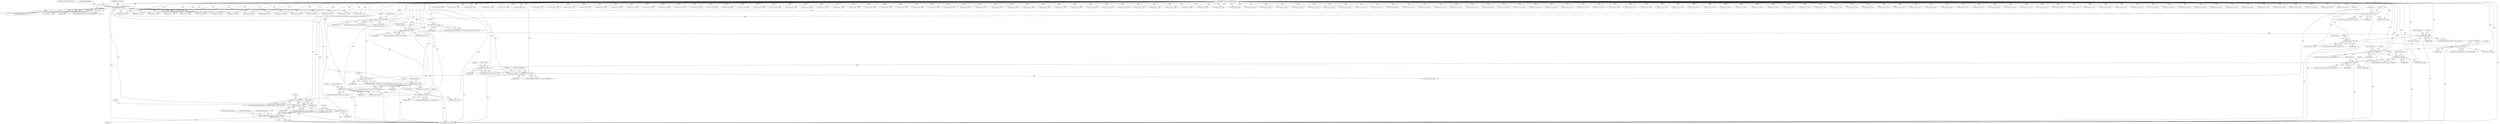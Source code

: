 digraph "0_ImageMagick_56d6e20de489113617cbbddaf41e92600a34db22@pointer" {
"1006223" [label="(Call,(const char *) tag)"];
"1006202" [label="(Call,(const char *) tag)"];
"1000212" [label="(Call,LogMagickEvent(CoderEvent,GetMagickModule(),\n    \"  SAX.startElement(%s\",tag))"];
"1000184" [label="(MethodParameterIn,const xmlChar *tag)"];
"1006193" [label="(Call,(const char *) tag)"];
"1005045" [label="(Call,(const char *) tag)"];
"1004943" [label="(Call,(const char *) tag)"];
"1004818" [label="(Call,(const char *) tag)"];
"1004809" [label="(Call,(const char *) tag)"];
"1004687" [label="(Call,(const char *) tag)"];
"1004429" [label="(Call,(const char *) tag)"];
"1004292" [label="(Call,(const char *) tag)"];
"1003293" [label="(Call,(const char *) tag)"];
"1003284" [label="(Call,(const char *) tag)"];
"1002933" [label="(Call,(const char *) tag)"];
"1002662" [label="(Call,(const char *) tag)"];
"1002478" [label="(Call,(const char *) tag)"];
"1002275" [label="(Call,(const char *) tag)"];
"1002266" [label="(Call,(const char *) tag)"];
"1001969" [label="(Call,(const char *) tag)"];
"1001717" [label="(Call,(const char *) tag)"];
"1006220" [label="(Call,ThrowMSLException(OptionError,\"NoImagesDefined\",\n                (const char *) tag))"];
"1004294" [label="(Identifier,tag)"];
"1002275" [label="(Call,(const char *) tag)"];
"1004687" [label="(Call,(const char *) tag)"];
"1009431" [label="(Call,(const char *) tag)"];
"1009757" [label="(Call,(const char *) tag)"];
"1017474" [label="(Call,(const char *) tag)"];
"1019458" [label="(Call,(const char *) tag)"];
"1008522" [label="(Call,(const char *) tag)"];
"1002481" [label="(Literal,\"charcoal\")"];
"1001707" [label="(Call,(const char *) tag)"];
"1003318" [label="(Call,(const char *) tag)"];
"1012979" [label="(Call,(const char *) tag)"];
"1018615" [label="(Call,(const char *) tag)"];
"1010089" [label="(Call,(const char *) tag)"];
"1014711" [label="(Call,(const char *) tag)"];
"1017207" [label="(Call,(const char *) tag)"];
"1016263" [label="(Call,(const char *) tag)"];
"1006222" [label="(Literal,\"NoImagesDefined\")"];
"1004820" [label="(Identifier,tag)"];
"1006220" [label="(Call,ThrowMSLException(OptionError,\"NoImagesDefined\",\n                (const char *) tag))"];
"1010572" [label="(Call,(const char *) tag)"];
"1014234" [label="(Call,(const char *) tag)"];
"1000215" [label="(Literal,\"  SAX.startElement(%s\")"];
"1014884" [label="(Call,(const char *) tag)"];
"1006225" [label="(Identifier,tag)"];
"1004963" [label="(Call,(const char *) tag)"];
"1015073" [label="(Call,(const char *) tag)"];
"1014690" [label="(Call,(const char *) tag)"];
"1004291" [label="(Call,LocaleCompare((const char *) tag,\"contrast\"))"];
"1010594" [label="(Call,(const char *) tag)"];
"1003296" [label="(Literal,\"composite\")"];
"1007928" [label="(Call,(const char *) tag)"];
"1004817" [label="(Call,LocaleCompare((const char *) tag,\"despeckle\"))"];
"1008840" [label="(Call,(const char *) tag)"];
"1004313" [label="(Call,(const char *) tag)"];
"1000212" [label="(Call,LogMagickEvent(CoderEvent,GetMagickModule(),\n    \"  SAX.startElement(%s\",tag))"];
"1004806" [label="(Call,ThrowMSLException(OptionError,\"UnrecognizedElement\",(const char *) tag))"];
"1003286" [label="(Identifier,tag)"];
"1004818" [label="(Call,(const char *) tag)"];
"1009653" [label="(Call,(const char *) tag)"];
"1016285" [label="(Call,(const char *) tag)"];
"1002277" [label="(Identifier,tag)"];
"1008531" [label="(Call,(const char *) tag)"];
"1015472" [label="(Call,(const char *) tag)"];
"1005044" [label="(Call,LocaleCompare((const char *) tag,\"draw\"))"];
"1010871" [label="(Call,(const char *) tag)"];
"1018398" [label="(Call,(const char *) tag)"];
"1006204" [label="(Identifier,tag)"];
"1015494" [label="(Call,(const char *) tag)"];
"1001720" [label="(Literal,\"blur\")"];
"1002274" [label="(Call,LocaleCompare((const char *) tag,\"colorize\"))"];
"1004295" [label="(Literal,\"contrast\")"];
"1002661" [label="(Call,LocaleCompare((const char *) tag,\"chop\"))"];
"1010400" [label="(Call,(const char *) tag)"];
"1010059" [label="(Call,(const char *) tag)"];
"1001969" [label="(Call,(const char *) tag)"];
"1013000" [label="(Call,(const char *) tag)"];
"1004428" [label="(Call,LocaleCompare((const char *) tag,\"crop\"))"];
"1000216" [label="(Identifier,tag)"];
"1009062" [label="(Call,(const char *) tag)"];
"1010891" [label="(Call,(const char *) tag)"];
"1004945" [label="(Identifier,tag)"];
"1006195" [label="(Identifier,tag)"];
"1013592" [label="(Call,(const char *) tag)"];
"1017925" [label="(Call,(const char *) tag)"];
"1002665" [label="(Literal,\"chop\")"];
"1004809" [label="(Call,(const char *) tag)"];
"1001971" [label="(Identifier,tag)"];
"1018828" [label="(Call,(const char *) tag)"];
"1004689" [label="(Identifier,tag)"];
"1004946" [label="(Literal,\"display\")"];
"1000286" [label="(Call,(const char *) tag)"];
"1019588" [label="(Call,(const char *) tag)"];
"1009632" [label="(Call,(const char *) tag)"];
"1004942" [label="(Call,LocaleCompare((const char *) tag,\"display\"))"];
"1015706" [label="(Call,(const char *) tag)"];
"1006938" [label="(Call,(const char *) tag)"];
"1007606" [label="(Call,(const char *) tag)"];
"1017005" [label="(Call,(const char *) tag)"];
"1007189" [label="(Call,(const char *) tag)"];
"1009088" [label="(Call,(const char *) tag)"];
"1006758" [label="(Call,(const char *) tag)"];
"1009452" [label="(Call,(const char *) tag)"];
"1019079" [label="(Call,(const char *) tag)"];
"1008134" [label="(Call,(const char *) tag)"];
"1013979" [label="(Call,(const char *) tag)"];
"1011207" [label="(Call,(const char *) tag)"];
"1017899" [label="(Call,(const char *) tag)"];
"1002936" [label="(Literal,\"color-floodfill\")"];
"1008863" [label="(Call,(const char *) tag)"];
"1002480" [label="(Identifier,tag)"];
"1013245" [label="(Call,(const char *) tag)"];
"1010768" [label="(Call,(const char *) tag)"];
"1002662" [label="(Call,(const char *) tag)"];
"1018808" [label="(Call,(const char *) tag)"];
"1007948" [label="(Call,(const char *) tag)"];
"1006221" [label="(Identifier,OptionError)"];
"1001719" [label="(Identifier,tag)"];
"1006844" [label="(Call,(const char *) tag)"];
"1014255" [label="(Call,(const char *) tag)"];
"1006202" [label="(Call,(const char *) tag)"];
"1012612" [label="(Call,(const char *) tag)"];
"1018914" [label="(Call,(const char *) tag)"];
"1018130" [label="(Call,(const char *) tag)"];
"1003295" [label="(Identifier,tag)"];
"1001972" [label="(Literal,\"border\")"];
"1001557" [label="(Call,(const char *) tag)"];
"1016537" [label="(Call,(const char *) tag)"];
"1002478" [label="(Call,(const char *) tag)"];
"1015262" [label="(Call,(const char *) tag)"];
"1019429" [label="(Call,(const char *) tag)"];
"1001738" [label="(Call,(const char *) tag)"];
"1012633" [label="(Call,(const char *) tag)"];
"1016975" [label="(Call,(const char *) tag)"];
"1004686" [label="(Call,LocaleCompare((const char *) tag,\"cycle-colormap\"))"];
"1004431" [label="(Identifier,tag)"];
"1002933" [label="(Call,(const char *) tag)"];
"1006835" [label="(Call,(const char *) tag)"];
"1002266" [label="(Call,(const char *) tag)"];
"1015726" [label="(Call,(const char *) tag)"];
"1001968" [label="(Call,LocaleCompare((const char *) tag,\"border\"))"];
"1008563" [label="(Call,(const char *) tag)"];
"1015052" [label="(Call,(const char *) tag)"];
"1016790" [label="(Call,(const char *) tag)"];
"1006193" [label="(Call,(const char *) tag)"];
"1019232" [label="(Call,(const char *) tag)"];
"1006219" [label="(Block,)"];
"1010777" [label="(Call,(const char *) tag)"];
"1017705" [label="(Call,(const char *) tag)"];
"1006613" [label="(Call,(const char *) tag)"];
"1014908" [label="(Call,(const char *) tag)"];
"1015043" [label="(Call,(const char *) tag)"];
"1000214" [label="(Call,GetMagickModule())"];
"1016818" [label="(Call,(const char *) tag)"];
"1006634" [label="(Call,(const char *) tag)"];
"1000470" [label="(Call,(const char *) tag)"];
"1000184" [label="(MethodParameterIn,const xmlChar *tag)"];
"1000264" [label="(Call,(const char *) tag)"];
"1006864" [label="(Call,(const char *) tag)"];
"1004811" [label="(Identifier,tag)"];
"1015283" [label="(Call,(const char *) tag)"];
"1019336" [label="(Call,(const char *) tag)"];
"1006395" [label="(Call,(const char *) tag)"];
"1010068" [label="(Call,(const char *) tag)"];
"1002955" [label="(Call,(const char *) tag)"];
"1010239" [label="(Call,(const char *) tag)"];
"1018328" [label="(Call,(const char *) tag)"];
"1006190" [label="(Call,ThrowMSLException(OptionError,\"UnrecognizedElement\",(const char *) tag))"];
"1003283" [label="(Call,LocaleCompare((const char *) tag,\"comment\"))"];
"1017726" [label="(Call,(const char *) tag)"];
"1002932" [label="(Call,LocaleCompare((const char *) tag,\"color-floodfill\"))"];
"1017571" [label="(Call,(const char *) tag)"];
"1017454" [label="(Call,(const char *) tag)"];
"1019212" [label="(Call,(const char *) tag)"];
"1004821" [label="(Literal,\"despeckle\")"];
"1006226" [label="(ControlStructure,break;)"];
"1004690" [label="(Literal,\"cycle-colormap\")"];
"1005066" [label="(Call,(const char *) tag)"];
"1001716" [label="(Call,LocaleCompare((const char *) tag,\"blur\"))"];
"1001990" [label="(Call,(const char *) tag)"];
"1006205" [label="(Literal,\"edge\")"];
"1001717" [label="(Call,(const char *) tag)"];
"1018572" [label="(Call,(const char *) tag)"];
"1005047" [label="(Identifier,tag)"];
"1003287" [label="(Literal,\"comment\")"];
"1018423" [label="(Call,(const char *) tag)"];
"1008715" [label="(Call,(const char *) tag)"];
"1009766" [label="(Call,(const char *) tag)"];
"1006223" [label="(Call,(const char *) tag)"];
"1006201" [label="(Call,LocaleCompare((const char *) tag,\"edge\"))"];
"1004432" [label="(Literal,\"crop\")"];
"1002298" [label="(Call,(const char *) tag)"];
"1007167" [label="(Call,(const char *) tag)"];
"1012603" [label="(Call,(const char *) tag)"];
"1019103" [label="(Call,(const char *) tag)"];
"1006738" [label="(Call,(const char *) tag)"];
"1004839" [label="(Call,(const char *) tag)"];
"1004450" [label="(Call,(const char *) tag)"];
"1002477" [label="(Call,LocaleCompare((const char *) tag, \"charcoal\"))"];
"1019438" [label="(Call,(const char *) tag)"];
"1004943" [label="(Call,(const char *) tag)"];
"1001535" [label="(Call,(const char *) tag)"];
"1007597" [label="(Call,(const char *) tag)"];
"1011436" [label="(Call,(const char *) tag)"];
"1005048" [label="(Literal,\"draw\")"];
"1006917" [label="(Call,(const char *) tag)"];
"1008513" [label="(Call,(const char *) tag)"];
"1008736" [label="(Call,(const char *) tag)"];
"1014509" [label="(Call,(const char *) tag)"];
"1019356" [label="(Call,(const char *) tag)"];
"1013956" [label="(Call,(const char *) tag)"];
"1005045" [label="(Call,(const char *) tag)"];
"1011177" [label="(Call,(const char *) tag)"];
"1002664" [label="(Identifier,tag)"];
"1011186" [label="(Call,(const char *) tag)"];
"1019606" [label="(Call,LogMagickEvent(CoderEvent,GetMagickModule(),\"  )\"))"];
"1002268" [label="(Identifier,tag)"];
"1007042" [label="(Call,(const char *) tag)"];
"1000491" [label="(Call,(const char *) tag)"];
"1010370" [label="(Call,(const char *) tag)"];
"1004429" [label="(Call,(const char *) tag)"];
"1013614" [label="(Call,(const char *) tag)"];
"1002506" [label="(Call,(const char *) tag)"];
"1017228" [label="(Call,(const char *) tag)"];
"1002278" [label="(Literal,\"colorize\")"];
"1009787" [label="(Call,(const char *) tag)"];
"1019580" [label="(Call,(const char *) tag)"];
"1014466" [label="(Call,(const char *) tag)"];
"1018636" [label="(Call,(const char *) tag)"];
"1008320" [label="(Call,(const char *) tag)"];
"1000210" [label="(Call,(void) LogMagickEvent(CoderEvent,GetMagickModule(),\n    \"  SAX.startElement(%s\",tag))"];
"1002263" [label="(Call,ThrowMSLException(OptionError,\"UnrecognizedElement\",(const char *) tag))"];
"1004292" [label="(Call,(const char *) tag)"];
"1013181" [label="(Call,(const char *) tag)"];
"1008125" [label="(Call,(const char *) tag)"];
"1018905" [label="(Call,(const char *) tag)"];
"1003293" [label="(Call,(const char *) tag)"];
"1000213" [label="(Identifier,CoderEvent)"];
"1004708" [label="(Call,(const char *) tag)"];
"1007063" [label="(Call,(const char *) tag)"];
"1002683" [label="(Call,(const char *) tag)"];
"1006416" [label="(Call,(const char *) tag)"];
"1019610" [label="(MethodReturn,static void)"];
"1016516" [label="(Call,(const char *) tag)"];
"1017551" [label="(Call,(const char *) tag)"];
"1002935" [label="(Identifier,tag)"];
"1018935" [label="(Call,(const char *) tag)"];
"1010379" [label="(Call,(const char *) tag)"];
"1012844" [label="(Call,(const char *) tag)"];
"1008091" [label="(Call,(const char *) tag)"];
"1007628" [label="(Call,(const char *) tag)"];
"1003284" [label="(Call,(const char *) tag)"];
"1018104" [label="(Call,(const char *) tag)"];
"1003292" [label="(Call,LocaleCompare((const char *) tag,\"composite\"))"];
"1010259" [label="(Call,(const char *) tag)"];
"1018308" [label="(Call,(const char *) tag)"];
"1008341" [label="(Call,(const char *) tag)"];
"1006223" -> "1006220"  [label="AST: "];
"1006223" -> "1006225"  [label="CFG: "];
"1006224" -> "1006223"  [label="AST: "];
"1006225" -> "1006223"  [label="AST: "];
"1006220" -> "1006223"  [label="CFG: "];
"1006223" -> "1019610"  [label="DDG: "];
"1006223" -> "1006220"  [label="DDG: "];
"1006202" -> "1006223"  [label="DDG: "];
"1000184" -> "1006223"  [label="DDG: "];
"1006202" -> "1006201"  [label="AST: "];
"1006202" -> "1006204"  [label="CFG: "];
"1006203" -> "1006202"  [label="AST: "];
"1006204" -> "1006202"  [label="AST: "];
"1006205" -> "1006202"  [label="CFG: "];
"1006202" -> "1019610"  [label="DDG: "];
"1006202" -> "1006201"  [label="DDG: "];
"1000212" -> "1006202"  [label="DDG: "];
"1006193" -> "1006202"  [label="DDG: "];
"1000184" -> "1006202"  [label="DDG: "];
"1006202" -> "1006395"  [label="DDG: "];
"1000212" -> "1000210"  [label="AST: "];
"1000212" -> "1000216"  [label="CFG: "];
"1000213" -> "1000212"  [label="AST: "];
"1000214" -> "1000212"  [label="AST: "];
"1000215" -> "1000212"  [label="AST: "];
"1000216" -> "1000212"  [label="AST: "];
"1000210" -> "1000212"  [label="CFG: "];
"1000212" -> "1019610"  [label="DDG: "];
"1000212" -> "1000210"  [label="DDG: "];
"1000212" -> "1000210"  [label="DDG: "];
"1000212" -> "1000210"  [label="DDG: "];
"1000212" -> "1000210"  [label="DDG: "];
"1000184" -> "1000212"  [label="DDG: "];
"1000212" -> "1000264"  [label="DDG: "];
"1000212" -> "1001717"  [label="DDG: "];
"1000212" -> "1002275"  [label="DDG: "];
"1000212" -> "1004818"  [label="DDG: "];
"1000212" -> "1006844"  [label="DDG: "];
"1000212" -> "1007606"  [label="DDG: "];
"1000212" -> "1008134"  [label="DDG: "];
"1000212" -> "1008522"  [label="DDG: "];
"1000212" -> "1008715"  [label="DDG: "];
"1000212" -> "1010068"  [label="DDG: "];
"1000212" -> "1010379"  [label="DDG: "];
"1000212" -> "1010777"  [label="DDG: "];
"1000212" -> "1011186"  [label="DDG: "];
"1000212" -> "1012612"  [label="DDG: "];
"1000212" -> "1015052"  [label="DDG: "];
"1000212" -> "1018308"  [label="DDG: "];
"1000212" -> "1018572"  [label="DDG: "];
"1000212" -> "1018914"  [label="DDG: "];
"1000212" -> "1019438"  [label="DDG: "];
"1000212" -> "1019588"  [label="DDG: "];
"1000212" -> "1019606"  [label="DDG: "];
"1000184" -> "1000182"  [label="AST: "];
"1000184" -> "1019610"  [label="DDG: "];
"1000184" -> "1000264"  [label="DDG: "];
"1000184" -> "1000286"  [label="DDG: "];
"1000184" -> "1000470"  [label="DDG: "];
"1000184" -> "1000491"  [label="DDG: "];
"1000184" -> "1001535"  [label="DDG: "];
"1000184" -> "1001557"  [label="DDG: "];
"1000184" -> "1001707"  [label="DDG: "];
"1000184" -> "1001717"  [label="DDG: "];
"1000184" -> "1001738"  [label="DDG: "];
"1000184" -> "1001969"  [label="DDG: "];
"1000184" -> "1001990"  [label="DDG: "];
"1000184" -> "1002266"  [label="DDG: "];
"1000184" -> "1002275"  [label="DDG: "];
"1000184" -> "1002298"  [label="DDG: "];
"1000184" -> "1002478"  [label="DDG: "];
"1000184" -> "1002506"  [label="DDG: "];
"1000184" -> "1002662"  [label="DDG: "];
"1000184" -> "1002683"  [label="DDG: "];
"1000184" -> "1002933"  [label="DDG: "];
"1000184" -> "1002955"  [label="DDG: "];
"1000184" -> "1003284"  [label="DDG: "];
"1000184" -> "1003293"  [label="DDG: "];
"1000184" -> "1003318"  [label="DDG: "];
"1000184" -> "1004292"  [label="DDG: "];
"1000184" -> "1004313"  [label="DDG: "];
"1000184" -> "1004429"  [label="DDG: "];
"1000184" -> "1004450"  [label="DDG: "];
"1000184" -> "1004687"  [label="DDG: "];
"1000184" -> "1004708"  [label="DDG: "];
"1000184" -> "1004809"  [label="DDG: "];
"1000184" -> "1004818"  [label="DDG: "];
"1000184" -> "1004839"  [label="DDG: "];
"1000184" -> "1004943"  [label="DDG: "];
"1000184" -> "1004963"  [label="DDG: "];
"1000184" -> "1005045"  [label="DDG: "];
"1000184" -> "1005066"  [label="DDG: "];
"1000184" -> "1006193"  [label="DDG: "];
"1000184" -> "1006395"  [label="DDG: "];
"1000184" -> "1006416"  [label="DDG: "];
"1000184" -> "1006613"  [label="DDG: "];
"1000184" -> "1006634"  [label="DDG: "];
"1000184" -> "1006738"  [label="DDG: "];
"1000184" -> "1006758"  [label="DDG: "];
"1000184" -> "1006835"  [label="DDG: "];
"1000184" -> "1006844"  [label="DDG: "];
"1000184" -> "1006864"  [label="DDG: "];
"1000184" -> "1006917"  [label="DDG: "];
"1000184" -> "1006938"  [label="DDG: "];
"1000184" -> "1007042"  [label="DDG: "];
"1000184" -> "1007063"  [label="DDG: "];
"1000184" -> "1007167"  [label="DDG: "];
"1000184" -> "1007189"  [label="DDG: "];
"1000184" -> "1007597"  [label="DDG: "];
"1000184" -> "1007606"  [label="DDG: "];
"1000184" -> "1007628"  [label="DDG: "];
"1000184" -> "1007928"  [label="DDG: "];
"1000184" -> "1007948"  [label="DDG: "];
"1000184" -> "1008091"  [label="DDG: "];
"1000184" -> "1008125"  [label="DDG: "];
"1000184" -> "1008134"  [label="DDG: "];
"1000184" -> "1008320"  [label="DDG: "];
"1000184" -> "1008341"  [label="DDG: "];
"1000184" -> "1008513"  [label="DDG: "];
"1000184" -> "1008522"  [label="DDG: "];
"1000184" -> "1008531"  [label="DDG: "];
"1000184" -> "1008563"  [label="DDG: "];
"1000184" -> "1008715"  [label="DDG: "];
"1000184" -> "1008736"  [label="DDG: "];
"1000184" -> "1008840"  [label="DDG: "];
"1000184" -> "1008863"  [label="DDG: "];
"1000184" -> "1009062"  [label="DDG: "];
"1000184" -> "1009088"  [label="DDG: "];
"1000184" -> "1009431"  [label="DDG: "];
"1000184" -> "1009452"  [label="DDG: "];
"1000184" -> "1009632"  [label="DDG: "];
"1000184" -> "1009653"  [label="DDG: "];
"1000184" -> "1009757"  [label="DDG: "];
"1000184" -> "1009766"  [label="DDG: "];
"1000184" -> "1009787"  [label="DDG: "];
"1000184" -> "1010059"  [label="DDG: "];
"1000184" -> "1010068"  [label="DDG: "];
"1000184" -> "1010089"  [label="DDG: "];
"1000184" -> "1010239"  [label="DDG: "];
"1000184" -> "1010259"  [label="DDG: "];
"1000184" -> "1010370"  [label="DDG: "];
"1000184" -> "1010379"  [label="DDG: "];
"1000184" -> "1010400"  [label="DDG: "];
"1000184" -> "1010572"  [label="DDG: "];
"1000184" -> "1010594"  [label="DDG: "];
"1000184" -> "1010768"  [label="DDG: "];
"1000184" -> "1010777"  [label="DDG: "];
"1000184" -> "1010871"  [label="DDG: "];
"1000184" -> "1010891"  [label="DDG: "];
"1000184" -> "1011177"  [label="DDG: "];
"1000184" -> "1011186"  [label="DDG: "];
"1000184" -> "1011207"  [label="DDG: "];
"1000184" -> "1011436"  [label="DDG: "];
"1000184" -> "1012603"  [label="DDG: "];
"1000184" -> "1012612"  [label="DDG: "];
"1000184" -> "1012633"  [label="DDG: "];
"1000184" -> "1012844"  [label="DDG: "];
"1000184" -> "1012979"  [label="DDG: "];
"1000184" -> "1013000"  [label="DDG: "];
"1000184" -> "1013181"  [label="DDG: "];
"1000184" -> "1013245"  [label="DDG: "];
"1000184" -> "1013592"  [label="DDG: "];
"1000184" -> "1013614"  [label="DDG: "];
"1000184" -> "1013956"  [label="DDG: "];
"1000184" -> "1013979"  [label="DDG: "];
"1000184" -> "1014234"  [label="DDG: "];
"1000184" -> "1014255"  [label="DDG: "];
"1000184" -> "1014466"  [label="DDG: "];
"1000184" -> "1014509"  [label="DDG: "];
"1000184" -> "1014690"  [label="DDG: "];
"1000184" -> "1014711"  [label="DDG: "];
"1000184" -> "1014884"  [label="DDG: "];
"1000184" -> "1014908"  [label="DDG: "];
"1000184" -> "1015043"  [label="DDG: "];
"1000184" -> "1015052"  [label="DDG: "];
"1000184" -> "1015073"  [label="DDG: "];
"1000184" -> "1015262"  [label="DDG: "];
"1000184" -> "1015283"  [label="DDG: "];
"1000184" -> "1015472"  [label="DDG: "];
"1000184" -> "1015494"  [label="DDG: "];
"1000184" -> "1015706"  [label="DDG: "];
"1000184" -> "1015726"  [label="DDG: "];
"1000184" -> "1016263"  [label="DDG: "];
"1000184" -> "1016285"  [label="DDG: "];
"1000184" -> "1016516"  [label="DDG: "];
"1000184" -> "1016537"  [label="DDG: "];
"1000184" -> "1016790"  [label="DDG: "];
"1000184" -> "1016818"  [label="DDG: "];
"1000184" -> "1016975"  [label="DDG: "];
"1000184" -> "1017005"  [label="DDG: "];
"1000184" -> "1017207"  [label="DDG: "];
"1000184" -> "1017228"  [label="DDG: "];
"1000184" -> "1017454"  [label="DDG: "];
"1000184" -> "1017474"  [label="DDG: "];
"1000184" -> "1017551"  [label="DDG: "];
"1000184" -> "1017571"  [label="DDG: "];
"1000184" -> "1017705"  [label="DDG: "];
"1000184" -> "1017726"  [label="DDG: "];
"1000184" -> "1017899"  [label="DDG: "];
"1000184" -> "1017925"  [label="DDG: "];
"1000184" -> "1018104"  [label="DDG: "];
"1000184" -> "1018130"  [label="DDG: "];
"1000184" -> "1018308"  [label="DDG: "];
"1000184" -> "1018328"  [label="DDG: "];
"1000184" -> "1018398"  [label="DDG: "];
"1000184" -> "1018423"  [label="DDG: "];
"1000184" -> "1018572"  [label="DDG: "];
"1000184" -> "1018615"  [label="DDG: "];
"1000184" -> "1018636"  [label="DDG: "];
"1000184" -> "1018808"  [label="DDG: "];
"1000184" -> "1018828"  [label="DDG: "];
"1000184" -> "1018905"  [label="DDG: "];
"1000184" -> "1018914"  [label="DDG: "];
"1000184" -> "1018935"  [label="DDG: "];
"1000184" -> "1019079"  [label="DDG: "];
"1000184" -> "1019103"  [label="DDG: "];
"1000184" -> "1019212"  [label="DDG: "];
"1000184" -> "1019232"  [label="DDG: "];
"1000184" -> "1019336"  [label="DDG: "];
"1000184" -> "1019356"  [label="DDG: "];
"1000184" -> "1019429"  [label="DDG: "];
"1000184" -> "1019438"  [label="DDG: "];
"1000184" -> "1019458"  [label="DDG: "];
"1000184" -> "1019580"  [label="DDG: "];
"1000184" -> "1019588"  [label="DDG: "];
"1006193" -> "1006190"  [label="AST: "];
"1006193" -> "1006195"  [label="CFG: "];
"1006194" -> "1006193"  [label="AST: "];
"1006195" -> "1006193"  [label="AST: "];
"1006190" -> "1006193"  [label="CFG: "];
"1006193" -> "1006190"  [label="DDG: "];
"1005045" -> "1006193"  [label="DDG: "];
"1005045" -> "1005044"  [label="AST: "];
"1005045" -> "1005047"  [label="CFG: "];
"1005046" -> "1005045"  [label="AST: "];
"1005047" -> "1005045"  [label="AST: "];
"1005048" -> "1005045"  [label="CFG: "];
"1005045" -> "1019610"  [label="DDG: "];
"1005045" -> "1005044"  [label="DDG: "];
"1004943" -> "1005045"  [label="DDG: "];
"1005045" -> "1005066"  [label="DDG: "];
"1004943" -> "1004942"  [label="AST: "];
"1004943" -> "1004945"  [label="CFG: "];
"1004944" -> "1004943"  [label="AST: "];
"1004945" -> "1004943"  [label="AST: "];
"1004946" -> "1004943"  [label="CFG: "];
"1004943" -> "1019610"  [label="DDG: "];
"1004943" -> "1004942"  [label="DDG: "];
"1004818" -> "1004943"  [label="DDG: "];
"1004943" -> "1004963"  [label="DDG: "];
"1004818" -> "1004817"  [label="AST: "];
"1004818" -> "1004820"  [label="CFG: "];
"1004819" -> "1004818"  [label="AST: "];
"1004820" -> "1004818"  [label="AST: "];
"1004821" -> "1004818"  [label="CFG: "];
"1004818" -> "1019610"  [label="DDG: "];
"1004818" -> "1004817"  [label="DDG: "];
"1004809" -> "1004818"  [label="DDG: "];
"1004818" -> "1004839"  [label="DDG: "];
"1004809" -> "1004806"  [label="AST: "];
"1004809" -> "1004811"  [label="CFG: "];
"1004810" -> "1004809"  [label="AST: "];
"1004811" -> "1004809"  [label="AST: "];
"1004806" -> "1004809"  [label="CFG: "];
"1004809" -> "1004806"  [label="DDG: "];
"1004687" -> "1004809"  [label="DDG: "];
"1004687" -> "1004686"  [label="AST: "];
"1004687" -> "1004689"  [label="CFG: "];
"1004688" -> "1004687"  [label="AST: "];
"1004689" -> "1004687"  [label="AST: "];
"1004690" -> "1004687"  [label="CFG: "];
"1004687" -> "1019610"  [label="DDG: "];
"1004687" -> "1004686"  [label="DDG: "];
"1004429" -> "1004687"  [label="DDG: "];
"1004687" -> "1004708"  [label="DDG: "];
"1004429" -> "1004428"  [label="AST: "];
"1004429" -> "1004431"  [label="CFG: "];
"1004430" -> "1004429"  [label="AST: "];
"1004431" -> "1004429"  [label="AST: "];
"1004432" -> "1004429"  [label="CFG: "];
"1004429" -> "1019610"  [label="DDG: "];
"1004429" -> "1004428"  [label="DDG: "];
"1004292" -> "1004429"  [label="DDG: "];
"1004429" -> "1004450"  [label="DDG: "];
"1004292" -> "1004291"  [label="AST: "];
"1004292" -> "1004294"  [label="CFG: "];
"1004293" -> "1004292"  [label="AST: "];
"1004294" -> "1004292"  [label="AST: "];
"1004295" -> "1004292"  [label="CFG: "];
"1004292" -> "1019610"  [label="DDG: "];
"1004292" -> "1004291"  [label="DDG: "];
"1003293" -> "1004292"  [label="DDG: "];
"1004292" -> "1004313"  [label="DDG: "];
"1003293" -> "1003292"  [label="AST: "];
"1003293" -> "1003295"  [label="CFG: "];
"1003294" -> "1003293"  [label="AST: "];
"1003295" -> "1003293"  [label="AST: "];
"1003296" -> "1003293"  [label="CFG: "];
"1003293" -> "1019610"  [label="DDG: "];
"1003293" -> "1003292"  [label="DDG: "];
"1003284" -> "1003293"  [label="DDG: "];
"1003293" -> "1003318"  [label="DDG: "];
"1003284" -> "1003283"  [label="AST: "];
"1003284" -> "1003286"  [label="CFG: "];
"1003285" -> "1003284"  [label="AST: "];
"1003286" -> "1003284"  [label="AST: "];
"1003287" -> "1003284"  [label="CFG: "];
"1003284" -> "1019610"  [label="DDG: "];
"1003284" -> "1003283"  [label="DDG: "];
"1002933" -> "1003284"  [label="DDG: "];
"1002933" -> "1002932"  [label="AST: "];
"1002933" -> "1002935"  [label="CFG: "];
"1002934" -> "1002933"  [label="AST: "];
"1002935" -> "1002933"  [label="AST: "];
"1002936" -> "1002933"  [label="CFG: "];
"1002933" -> "1019610"  [label="DDG: "];
"1002933" -> "1002932"  [label="DDG: "];
"1002662" -> "1002933"  [label="DDG: "];
"1002933" -> "1002955"  [label="DDG: "];
"1002662" -> "1002661"  [label="AST: "];
"1002662" -> "1002664"  [label="CFG: "];
"1002663" -> "1002662"  [label="AST: "];
"1002664" -> "1002662"  [label="AST: "];
"1002665" -> "1002662"  [label="CFG: "];
"1002662" -> "1019610"  [label="DDG: "];
"1002662" -> "1002661"  [label="DDG: "];
"1002478" -> "1002662"  [label="DDG: "];
"1002662" -> "1002683"  [label="DDG: "];
"1002478" -> "1002477"  [label="AST: "];
"1002478" -> "1002480"  [label="CFG: "];
"1002479" -> "1002478"  [label="AST: "];
"1002480" -> "1002478"  [label="AST: "];
"1002481" -> "1002478"  [label="CFG: "];
"1002478" -> "1019610"  [label="DDG: "];
"1002478" -> "1002477"  [label="DDG: "];
"1002275" -> "1002478"  [label="DDG: "];
"1002478" -> "1002506"  [label="DDG: "];
"1002275" -> "1002274"  [label="AST: "];
"1002275" -> "1002277"  [label="CFG: "];
"1002276" -> "1002275"  [label="AST: "];
"1002277" -> "1002275"  [label="AST: "];
"1002278" -> "1002275"  [label="CFG: "];
"1002275" -> "1019610"  [label="DDG: "];
"1002275" -> "1002274"  [label="DDG: "];
"1002266" -> "1002275"  [label="DDG: "];
"1002275" -> "1002298"  [label="DDG: "];
"1002266" -> "1002263"  [label="AST: "];
"1002266" -> "1002268"  [label="CFG: "];
"1002267" -> "1002266"  [label="AST: "];
"1002268" -> "1002266"  [label="AST: "];
"1002263" -> "1002266"  [label="CFG: "];
"1002266" -> "1002263"  [label="DDG: "];
"1001969" -> "1002266"  [label="DDG: "];
"1001969" -> "1001968"  [label="AST: "];
"1001969" -> "1001971"  [label="CFG: "];
"1001970" -> "1001969"  [label="AST: "];
"1001971" -> "1001969"  [label="AST: "];
"1001972" -> "1001969"  [label="CFG: "];
"1001969" -> "1019610"  [label="DDG: "];
"1001969" -> "1001968"  [label="DDG: "];
"1001717" -> "1001969"  [label="DDG: "];
"1001969" -> "1001990"  [label="DDG: "];
"1001717" -> "1001716"  [label="AST: "];
"1001717" -> "1001719"  [label="CFG: "];
"1001718" -> "1001717"  [label="AST: "];
"1001719" -> "1001717"  [label="AST: "];
"1001720" -> "1001717"  [label="CFG: "];
"1001717" -> "1019610"  [label="DDG: "];
"1001717" -> "1001716"  [label="DDG: "];
"1001717" -> "1001738"  [label="DDG: "];
"1006220" -> "1006219"  [label="AST: "];
"1006221" -> "1006220"  [label="AST: "];
"1006222" -> "1006220"  [label="AST: "];
"1006226" -> "1006220"  [label="CFG: "];
"1006220" -> "1019610"  [label="DDG: "];
"1006220" -> "1019610"  [label="DDG: "];
"1006220" -> "1019610"  [label="DDG: "];
"1006190" -> "1006220"  [label="DDG: "];
}
